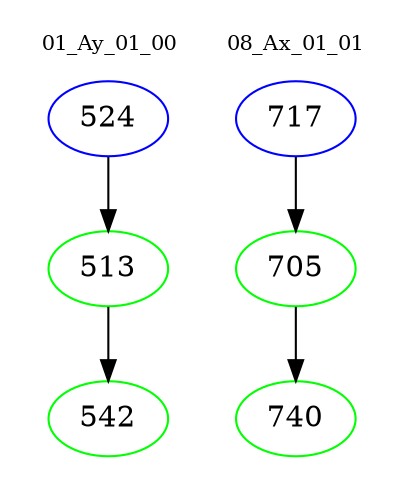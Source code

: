 digraph{
subgraph cluster_0 {
color = white
label = "01_Ay_01_00";
fontsize=10;
T0_524 [label="524", color="blue"]
T0_524 -> T0_513 [color="black"]
T0_513 [label="513", color="green"]
T0_513 -> T0_542 [color="black"]
T0_542 [label="542", color="green"]
}
subgraph cluster_1 {
color = white
label = "08_Ax_01_01";
fontsize=10;
T1_717 [label="717", color="blue"]
T1_717 -> T1_705 [color="black"]
T1_705 [label="705", color="green"]
T1_705 -> T1_740 [color="black"]
T1_740 [label="740", color="green"]
}
}
